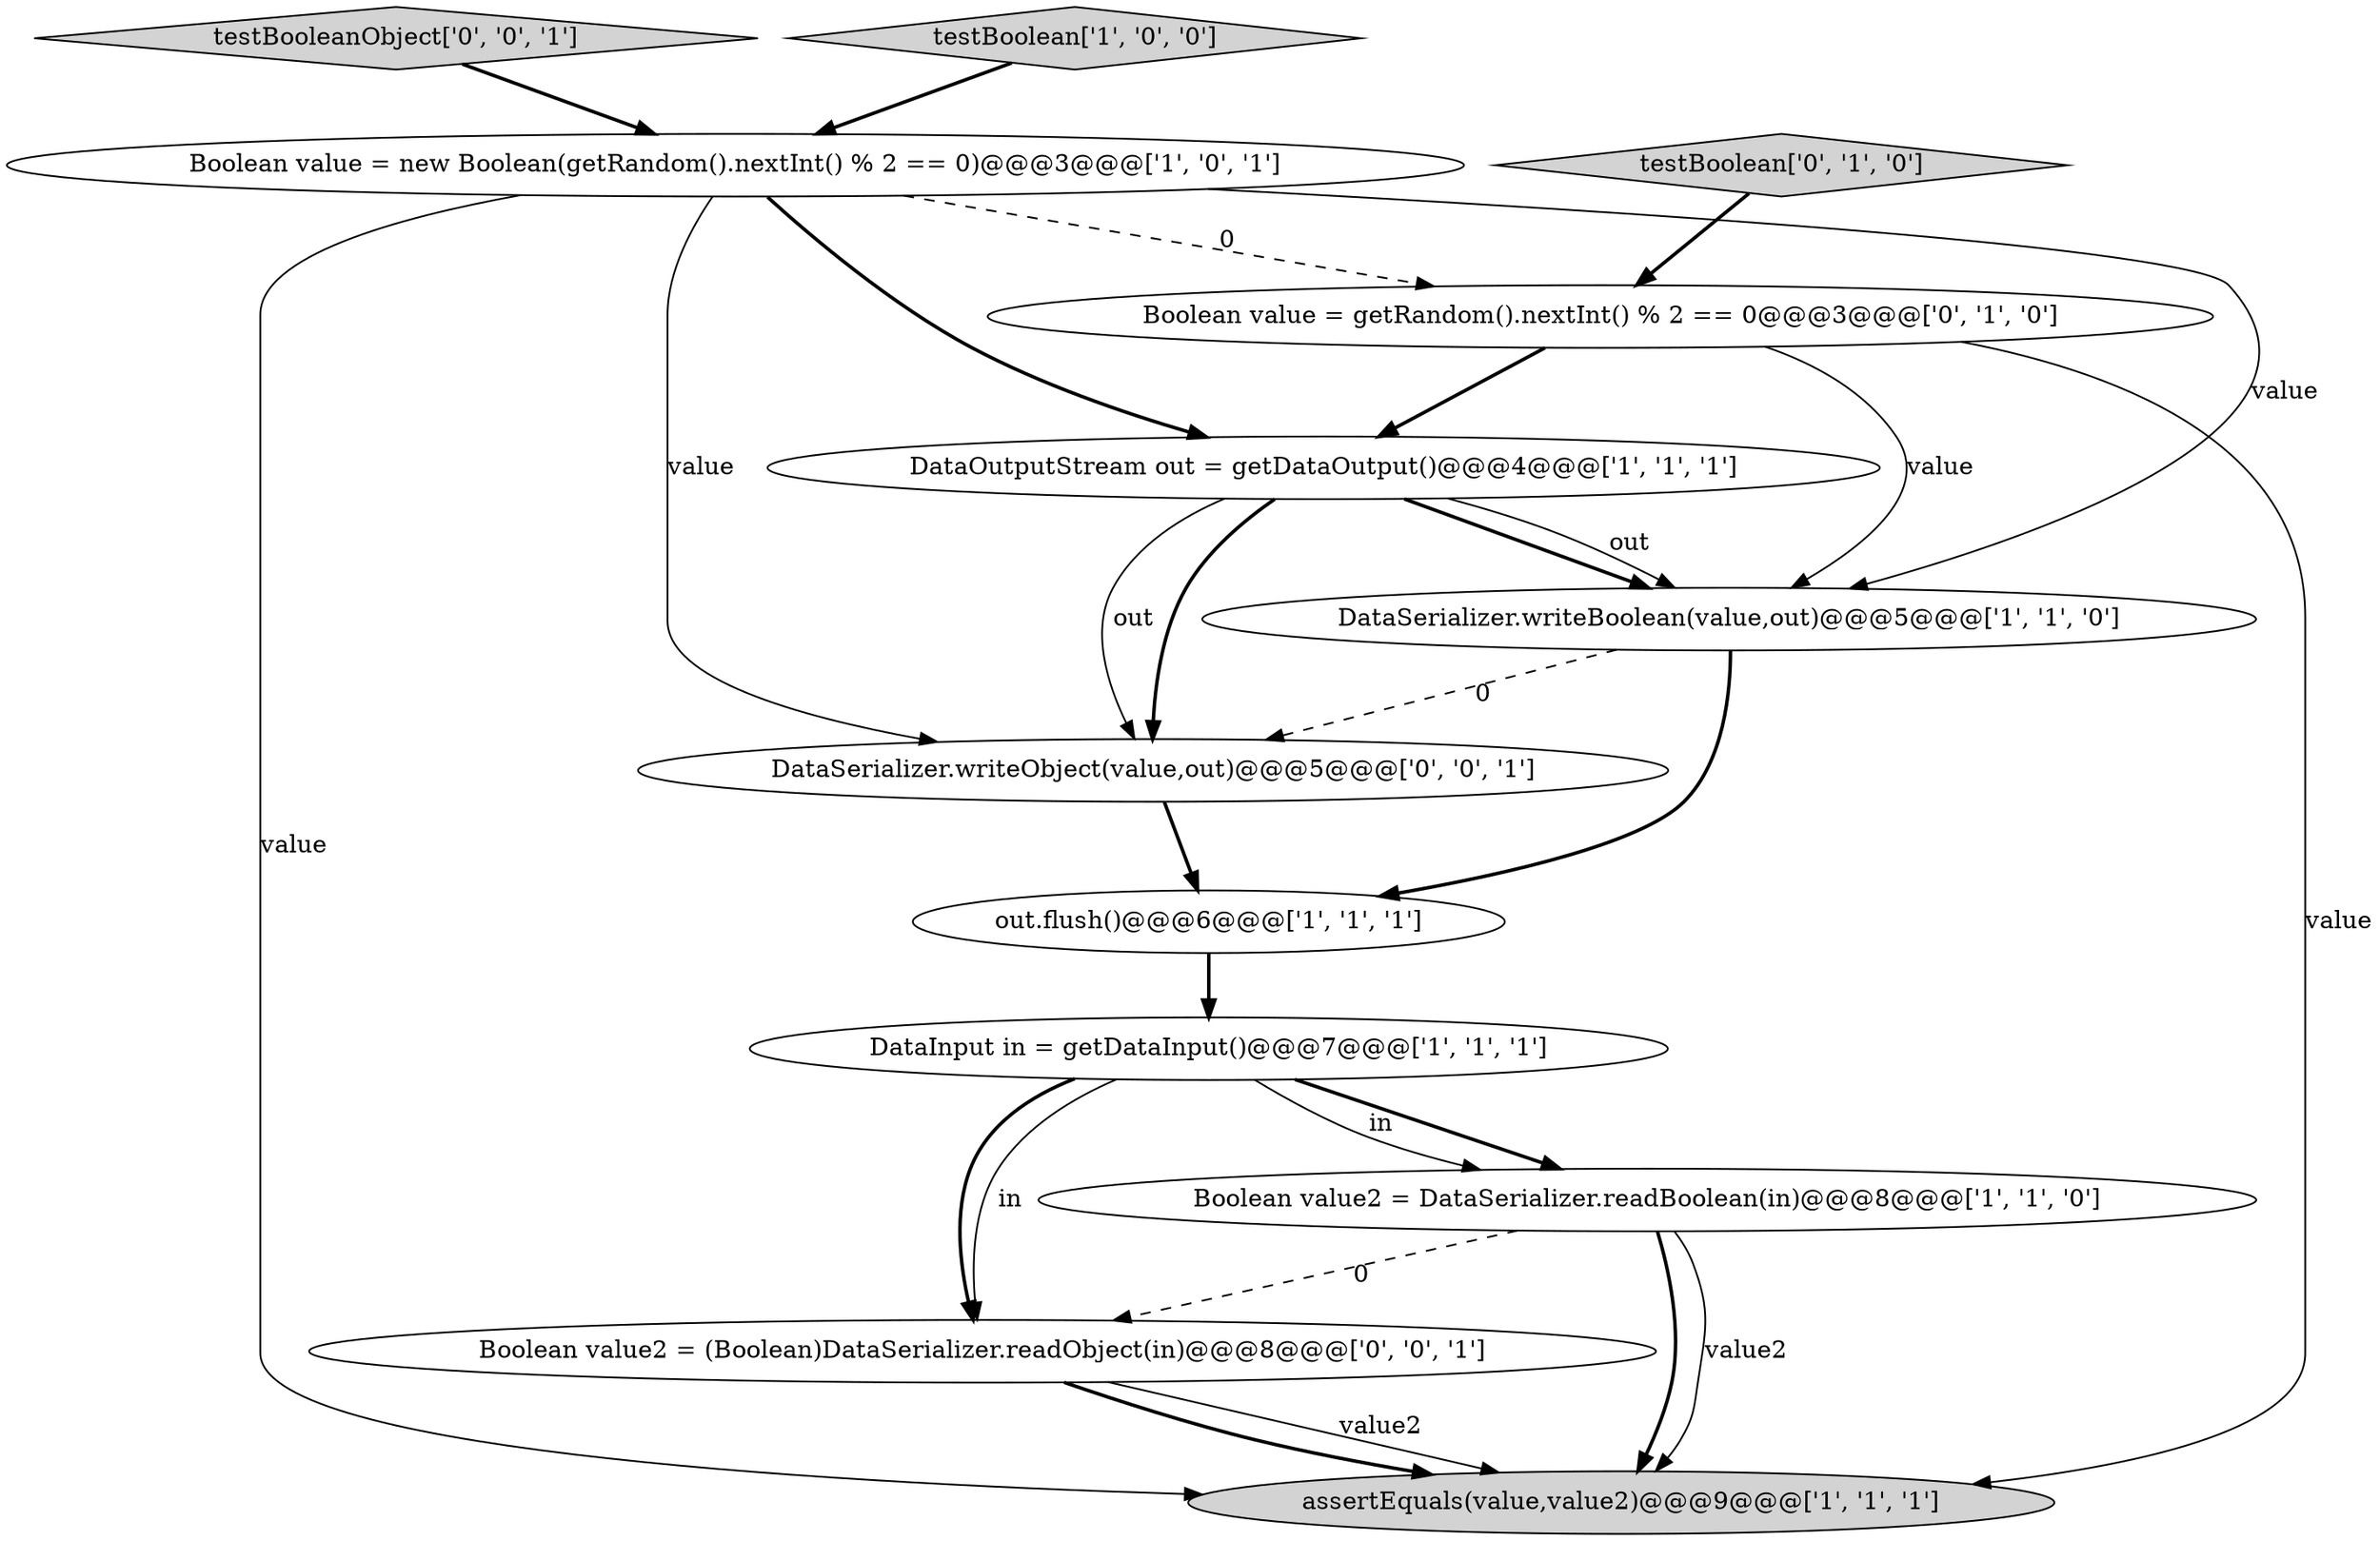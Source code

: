 digraph {
11 [style = filled, label = "testBooleanObject['0', '0', '1']", fillcolor = lightgray, shape = diamond image = "AAA0AAABBB3BBB"];
4 [style = filled, label = "DataSerializer.writeBoolean(value,out)@@@5@@@['1', '1', '0']", fillcolor = white, shape = ellipse image = "AAA0AAABBB1BBB"];
8 [style = filled, label = "testBoolean['0', '1', '0']", fillcolor = lightgray, shape = diamond image = "AAA0AAABBB2BBB"];
9 [style = filled, label = "Boolean value = getRandom().nextInt() % 2 == 0@@@3@@@['0', '1', '0']", fillcolor = white, shape = ellipse image = "AAA1AAABBB2BBB"];
10 [style = filled, label = "Boolean value2 = (Boolean)DataSerializer.readObject(in)@@@8@@@['0', '0', '1']", fillcolor = white, shape = ellipse image = "AAA0AAABBB3BBB"];
6 [style = filled, label = "DataOutputStream out = getDataOutput()@@@4@@@['1', '1', '1']", fillcolor = white, shape = ellipse image = "AAA0AAABBB1BBB"];
5 [style = filled, label = "out.flush()@@@6@@@['1', '1', '1']", fillcolor = white, shape = ellipse image = "AAA0AAABBB1BBB"];
3 [style = filled, label = "Boolean value2 = DataSerializer.readBoolean(in)@@@8@@@['1', '1', '0']", fillcolor = white, shape = ellipse image = "AAA0AAABBB1BBB"];
12 [style = filled, label = "DataSerializer.writeObject(value,out)@@@5@@@['0', '0', '1']", fillcolor = white, shape = ellipse image = "AAA0AAABBB3BBB"];
0 [style = filled, label = "DataInput in = getDataInput()@@@7@@@['1', '1', '1']", fillcolor = white, shape = ellipse image = "AAA0AAABBB1BBB"];
7 [style = filled, label = "Boolean value = new Boolean(getRandom().nextInt() % 2 == 0)@@@3@@@['1', '0', '1']", fillcolor = white, shape = ellipse image = "AAA0AAABBB1BBB"];
1 [style = filled, label = "assertEquals(value,value2)@@@9@@@['1', '1', '1']", fillcolor = lightgray, shape = ellipse image = "AAA0AAABBB1BBB"];
2 [style = filled, label = "testBoolean['1', '0', '0']", fillcolor = lightgray, shape = diamond image = "AAA0AAABBB1BBB"];
7->4 [style = solid, label="value"];
8->9 [style = bold, label=""];
4->12 [style = dashed, label="0"];
6->4 [style = bold, label=""];
2->7 [style = bold, label=""];
3->10 [style = dashed, label="0"];
4->5 [style = bold, label=""];
7->6 [style = bold, label=""];
6->4 [style = solid, label="out"];
9->4 [style = solid, label="value"];
0->3 [style = bold, label=""];
0->3 [style = solid, label="in"];
10->1 [style = solid, label="value2"];
7->12 [style = solid, label="value"];
0->10 [style = solid, label="in"];
9->1 [style = solid, label="value"];
3->1 [style = bold, label=""];
7->1 [style = solid, label="value"];
11->7 [style = bold, label=""];
9->6 [style = bold, label=""];
7->9 [style = dashed, label="0"];
0->10 [style = bold, label=""];
10->1 [style = bold, label=""];
12->5 [style = bold, label=""];
5->0 [style = bold, label=""];
3->1 [style = solid, label="value2"];
6->12 [style = bold, label=""];
6->12 [style = solid, label="out"];
}
